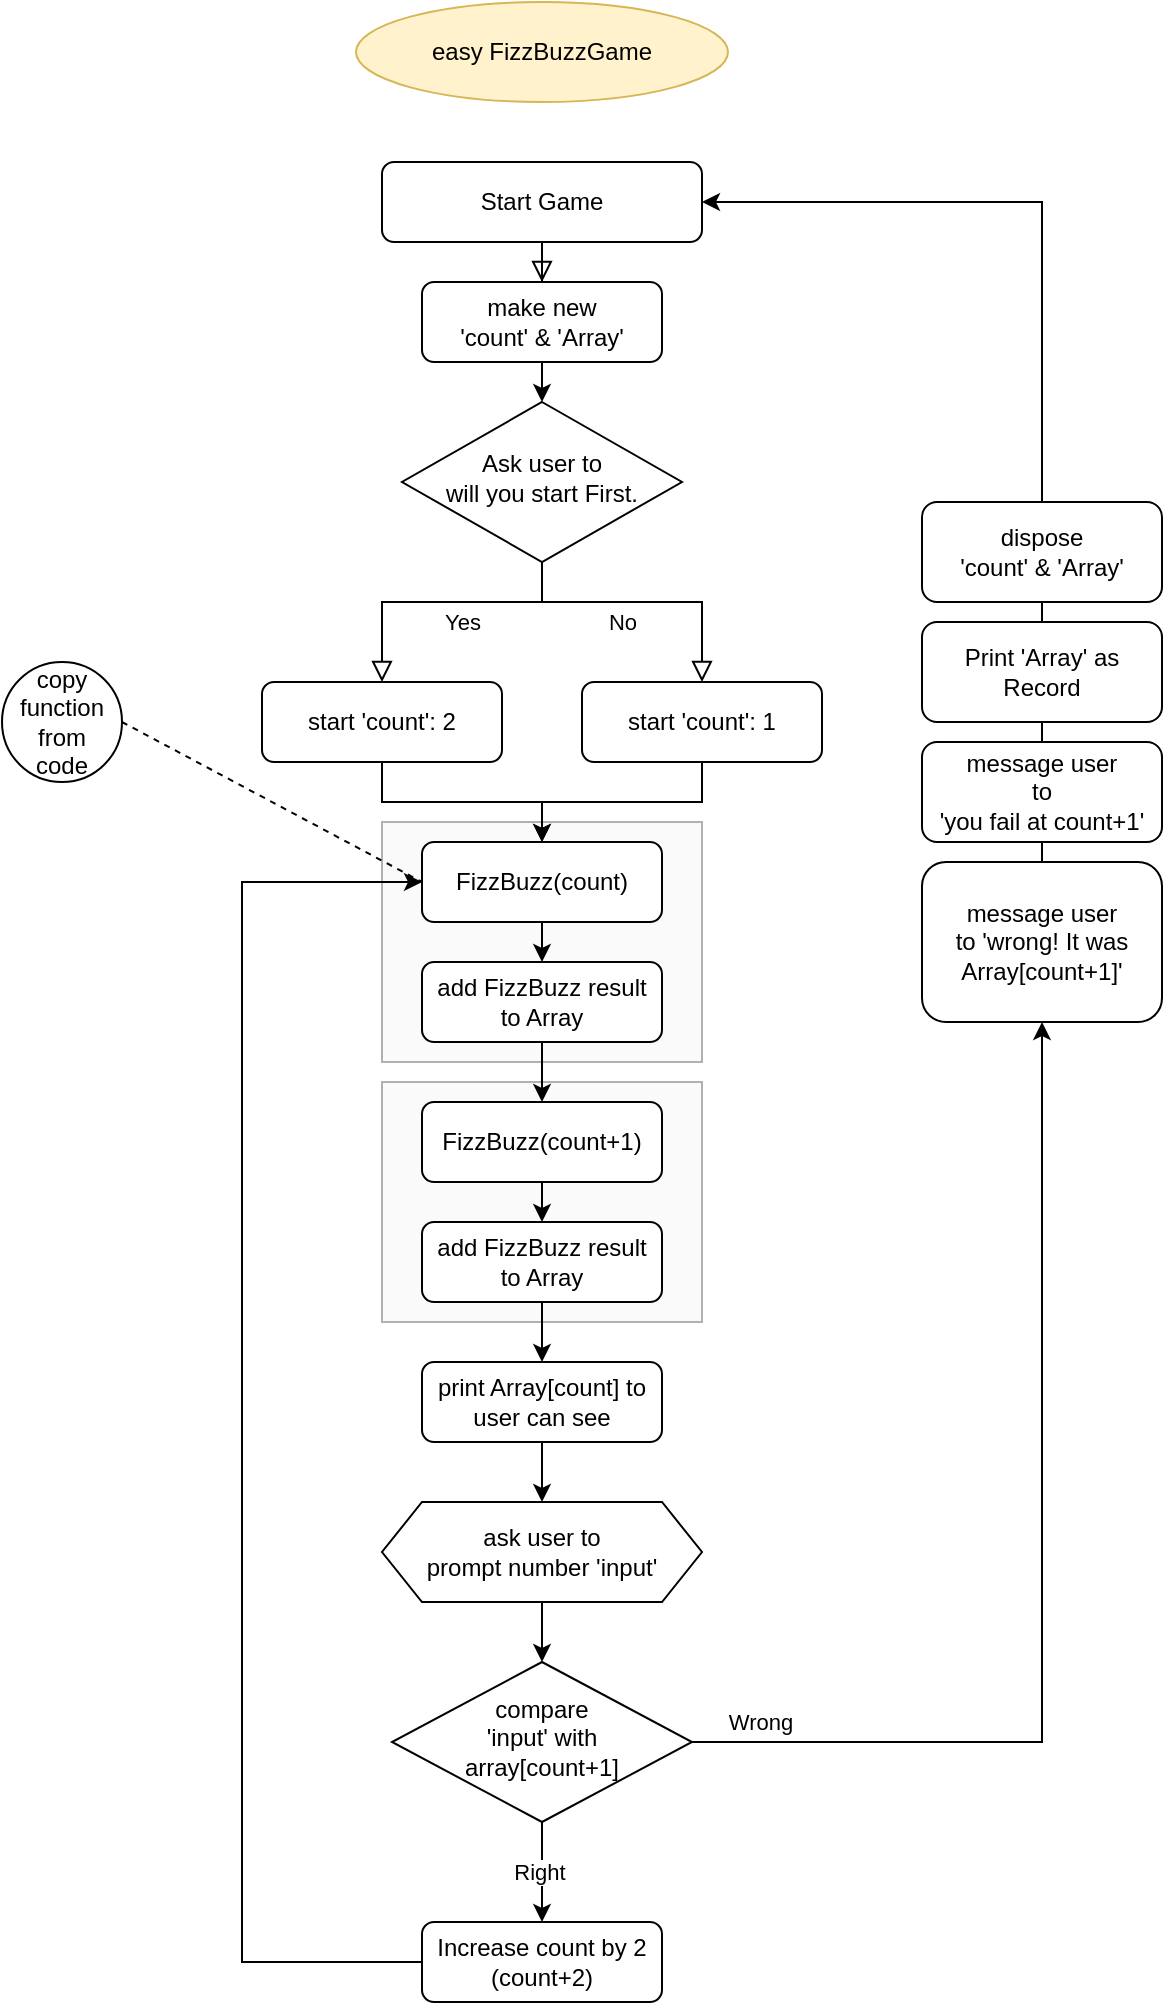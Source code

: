 <mxfile version="16.2.6" type="github">
  <diagram id="C5RBs43oDa-KdzZeNtuy" name="Page-1">
    <mxGraphModel dx="1730" dy="912" grid="1" gridSize="10" guides="1" tooltips="1" connect="1" arrows="1" fold="1" page="1" pageScale="1" pageWidth="827" pageHeight="1169" math="0" shadow="0">
      <root>
        <mxCell id="WIyWlLk6GJQsqaUBKTNV-0" />
        <mxCell id="WIyWlLk6GJQsqaUBKTNV-1" parent="WIyWlLk6GJQsqaUBKTNV-0" />
        <mxCell id="EPTJ6MVVniaNmqiESfoa-45" value="" style="rounded=0;whiteSpace=wrap;html=1;strokeColor=#666666;fillColor=#f5f5f5;fontColor=#333333;opacity=50;" vertex="1" parent="WIyWlLk6GJQsqaUBKTNV-1">
          <mxGeometry x="314" y="630" width="160" height="120" as="geometry" />
        </mxCell>
        <mxCell id="EPTJ6MVVniaNmqiESfoa-44" value="" style="rounded=0;whiteSpace=wrap;html=1;strokeColor=#666666;fillColor=#f5f5f5;fontColor=#333333;opacity=50;" vertex="1" parent="WIyWlLk6GJQsqaUBKTNV-1">
          <mxGeometry x="314" y="500" width="160" height="120" as="geometry" />
        </mxCell>
        <mxCell id="WIyWlLk6GJQsqaUBKTNV-2" value="" style="rounded=0;html=1;jettySize=auto;orthogonalLoop=1;fontSize=11;endArrow=block;endFill=0;endSize=8;strokeWidth=1;shadow=0;labelBackgroundColor=none;edgeStyle=orthogonalEdgeStyle;" parent="WIyWlLk6GJQsqaUBKTNV-1" source="WIyWlLk6GJQsqaUBKTNV-3" edge="1">
          <mxGeometry relative="1" as="geometry">
            <mxPoint x="474" y="430" as="targetPoint" />
            <Array as="points">
              <mxPoint x="394" y="390" />
              <mxPoint x="474" y="390" />
            </Array>
          </mxGeometry>
        </mxCell>
        <mxCell id="EPTJ6MVVniaNmqiESfoa-8" value="No" style="edgeLabel;html=1;align=center;verticalAlign=middle;resizable=0;points=[];" vertex="1" connectable="0" parent="WIyWlLk6GJQsqaUBKTNV-2">
          <mxGeometry x="-0.011" y="4" relative="1" as="geometry">
            <mxPoint x="-9" y="14" as="offset" />
          </mxGeometry>
        </mxCell>
        <mxCell id="WIyWlLk6GJQsqaUBKTNV-3" value="Ask user to&lt;br&gt;will you start First." style="rhombus;whiteSpace=wrap;html=1;shadow=0;fontFamily=Helvetica;fontSize=12;align=center;strokeWidth=1;spacing=6;spacingTop=-4;" parent="WIyWlLk6GJQsqaUBKTNV-1" vertex="1">
          <mxGeometry x="324" y="290" width="140" height="80" as="geometry" />
        </mxCell>
        <mxCell id="EPTJ6MVVniaNmqiESfoa-1" value="" style="rounded=0;html=1;jettySize=auto;orthogonalLoop=1;fontSize=11;endArrow=block;endFill=0;endSize=8;strokeWidth=1;shadow=0;labelBackgroundColor=none;edgeStyle=orthogonalEdgeStyle;entryX=0.5;entryY=0;entryDx=0;entryDy=0;" edge="1" source="EPTJ6MVVniaNmqiESfoa-2" parent="WIyWlLk6GJQsqaUBKTNV-1" target="EPTJ6MVVniaNmqiESfoa-47">
          <mxGeometry relative="1" as="geometry">
            <mxPoint x="414" y="310" as="targetPoint" />
          </mxGeometry>
        </mxCell>
        <mxCell id="EPTJ6MVVniaNmqiESfoa-2" value="Start Game" style="rounded=1;whiteSpace=wrap;html=1;fontSize=12;glass=0;strokeWidth=1;shadow=0;" vertex="1" parent="WIyWlLk6GJQsqaUBKTNV-1">
          <mxGeometry x="314" y="170" width="160" height="40" as="geometry" />
        </mxCell>
        <mxCell id="EPTJ6MVVniaNmqiESfoa-5" value="Yes" style="rounded=0;html=1;jettySize=auto;orthogonalLoop=1;fontSize=11;endArrow=block;endFill=0;endSize=8;strokeWidth=1;shadow=0;labelBackgroundColor=none;edgeStyle=orthogonalEdgeStyle;" edge="1" parent="WIyWlLk6GJQsqaUBKTNV-1">
          <mxGeometry x="-0.143" y="10" relative="1" as="geometry">
            <mxPoint x="394" y="370" as="sourcePoint" />
            <mxPoint x="314" y="430" as="targetPoint" />
            <Array as="points">
              <mxPoint x="394" y="390" />
              <mxPoint x="314" y="390" />
            </Array>
            <mxPoint as="offset" />
          </mxGeometry>
        </mxCell>
        <mxCell id="EPTJ6MVVniaNmqiESfoa-14" style="edgeStyle=orthogonalEdgeStyle;rounded=0;orthogonalLoop=1;jettySize=auto;html=1;entryX=0.5;entryY=1;entryDx=0;entryDy=0;" edge="1" parent="WIyWlLk6GJQsqaUBKTNV-1" source="EPTJ6MVVniaNmqiESfoa-7" target="EPTJ6MVVniaNmqiESfoa-54">
          <mxGeometry relative="1" as="geometry" />
        </mxCell>
        <mxCell id="EPTJ6MVVniaNmqiESfoa-37" value="Wrong" style="edgeLabel;html=1;align=center;verticalAlign=middle;resizable=0;points=[];" vertex="1" connectable="0" parent="EPTJ6MVVniaNmqiESfoa-14">
          <mxGeometry x="-0.802" y="-2" relative="1" as="geometry">
            <mxPoint x="-19" y="-12" as="offset" />
          </mxGeometry>
        </mxCell>
        <mxCell id="EPTJ6MVVniaNmqiESfoa-17" value="Right&amp;nbsp;" style="edgeStyle=orthogonalEdgeStyle;rounded=0;orthogonalLoop=1;jettySize=auto;html=1;exitX=0.5;exitY=1;exitDx=0;exitDy=0;entryX=0.5;entryY=0;entryDx=0;entryDy=0;" edge="1" parent="WIyWlLk6GJQsqaUBKTNV-1" source="EPTJ6MVVniaNmqiESfoa-7" target="EPTJ6MVVniaNmqiESfoa-18">
          <mxGeometry relative="1" as="geometry">
            <mxPoint x="394" y="970" as="targetPoint" />
          </mxGeometry>
        </mxCell>
        <mxCell id="EPTJ6MVVniaNmqiESfoa-7" value="compare&lt;br&gt;&#39;input&#39; with&lt;br&gt;array[count+1]" style="rhombus;whiteSpace=wrap;html=1;shadow=0;fontFamily=Helvetica;fontSize=12;align=center;strokeWidth=1;spacing=6;spacingTop=-4;" vertex="1" parent="WIyWlLk6GJQsqaUBKTNV-1">
          <mxGeometry x="319" y="920" width="150" height="80" as="geometry" />
        </mxCell>
        <mxCell id="EPTJ6MVVniaNmqiESfoa-11" style="edgeStyle=orthogonalEdgeStyle;rounded=0;orthogonalLoop=1;jettySize=auto;html=1;entryX=0.5;entryY=0;entryDx=0;entryDy=0;" edge="1" parent="WIyWlLk6GJQsqaUBKTNV-1" source="EPTJ6MVVniaNmqiESfoa-9" target="EPTJ6MVVniaNmqiESfoa-21">
          <mxGeometry relative="1" as="geometry" />
        </mxCell>
        <mxCell id="EPTJ6MVVniaNmqiESfoa-9" value="start &#39;count&#39;: 2" style="rounded=1;whiteSpace=wrap;html=1;fontSize=12;glass=0;strokeWidth=1;shadow=0;" vertex="1" parent="WIyWlLk6GJQsqaUBKTNV-1">
          <mxGeometry x="254" y="430" width="120" height="40" as="geometry" />
        </mxCell>
        <mxCell id="EPTJ6MVVniaNmqiESfoa-12" style="edgeStyle=orthogonalEdgeStyle;rounded=0;orthogonalLoop=1;jettySize=auto;html=1;entryX=0.5;entryY=0;entryDx=0;entryDy=0;" edge="1" parent="WIyWlLk6GJQsqaUBKTNV-1" source="EPTJ6MVVniaNmqiESfoa-10" target="EPTJ6MVVniaNmqiESfoa-21">
          <mxGeometry relative="1" as="geometry" />
        </mxCell>
        <mxCell id="EPTJ6MVVniaNmqiESfoa-10" value="start &#39;count&#39;: 1" style="rounded=1;whiteSpace=wrap;html=1;fontSize=12;glass=0;strokeWidth=1;shadow=0;" vertex="1" parent="WIyWlLk6GJQsqaUBKTNV-1">
          <mxGeometry x="414" y="430" width="120" height="40" as="geometry" />
        </mxCell>
        <mxCell id="EPTJ6MVVniaNmqiESfoa-15" style="edgeStyle=orthogonalEdgeStyle;rounded=0;orthogonalLoop=1;jettySize=auto;html=1;exitX=0.5;exitY=0;exitDx=0;exitDy=0;entryX=1;entryY=0.5;entryDx=0;entryDy=0;" edge="1" parent="WIyWlLk6GJQsqaUBKTNV-1" source="EPTJ6MVVniaNmqiESfoa-54" target="EPTJ6MVVniaNmqiESfoa-2">
          <mxGeometry relative="1" as="geometry" />
        </mxCell>
        <mxCell id="EPTJ6MVVniaNmqiESfoa-13" value="message user&lt;br&gt;to &lt;br&gt;&#39;you fail at count+1&#39;" style="rounded=1;whiteSpace=wrap;html=1;fontSize=12;glass=0;strokeWidth=1;shadow=0;" vertex="1" parent="WIyWlLk6GJQsqaUBKTNV-1">
          <mxGeometry x="584" y="460" width="120" height="50" as="geometry" />
        </mxCell>
        <mxCell id="EPTJ6MVVniaNmqiESfoa-52" style="edgeStyle=orthogonalEdgeStyle;rounded=0;orthogonalLoop=1;jettySize=auto;html=1;exitX=0;exitY=0.5;exitDx=0;exitDy=0;entryX=0;entryY=0.5;entryDx=0;entryDy=0;" edge="1" parent="WIyWlLk6GJQsqaUBKTNV-1" source="EPTJ6MVVniaNmqiESfoa-18" target="EPTJ6MVVniaNmqiESfoa-21">
          <mxGeometry relative="1" as="geometry">
            <Array as="points">
              <mxPoint x="244" y="1070" />
              <mxPoint x="244" y="530" />
            </Array>
          </mxGeometry>
        </mxCell>
        <mxCell id="EPTJ6MVVniaNmqiESfoa-18" value="Increase count by 2&lt;br&gt;(count+2)" style="rounded=1;whiteSpace=wrap;html=1;fontSize=12;glass=0;strokeWidth=1;shadow=0;" vertex="1" parent="WIyWlLk6GJQsqaUBKTNV-1">
          <mxGeometry x="334" y="1050" width="120" height="40" as="geometry" />
        </mxCell>
        <mxCell id="EPTJ6MVVniaNmqiESfoa-30" style="edgeStyle=orthogonalEdgeStyle;rounded=0;orthogonalLoop=1;jettySize=auto;html=1;exitX=0.5;exitY=1;exitDx=0;exitDy=0;entryX=0.5;entryY=0;entryDx=0;entryDy=0;" edge="1" parent="WIyWlLk6GJQsqaUBKTNV-1" source="EPTJ6MVVniaNmqiESfoa-21" target="EPTJ6MVVniaNmqiESfoa-29">
          <mxGeometry relative="1" as="geometry" />
        </mxCell>
        <mxCell id="EPTJ6MVVniaNmqiESfoa-21" value="FizzBuzz(count)" style="rounded=1;whiteSpace=wrap;html=1;fontSize=12;glass=0;strokeWidth=1;shadow=0;" vertex="1" parent="WIyWlLk6GJQsqaUBKTNV-1">
          <mxGeometry x="334" y="510" width="120" height="40" as="geometry" />
        </mxCell>
        <mxCell id="EPTJ6MVVniaNmqiESfoa-32" style="edgeStyle=orthogonalEdgeStyle;rounded=0;orthogonalLoop=1;jettySize=auto;html=1;exitX=0.5;exitY=1;exitDx=0;exitDy=0;entryX=0.5;entryY=0;entryDx=0;entryDy=0;" edge="1" parent="WIyWlLk6GJQsqaUBKTNV-1" source="EPTJ6MVVniaNmqiESfoa-29" target="EPTJ6MVVniaNmqiESfoa-38">
          <mxGeometry relative="1" as="geometry" />
        </mxCell>
        <mxCell id="EPTJ6MVVniaNmqiESfoa-29" value="add FizzBuzz result to Array" style="rounded=1;whiteSpace=wrap;html=1;fontSize=12;glass=0;strokeWidth=1;shadow=0;" vertex="1" parent="WIyWlLk6GJQsqaUBKTNV-1">
          <mxGeometry x="334" y="570" width="120" height="40" as="geometry" />
        </mxCell>
        <mxCell id="EPTJ6MVVniaNmqiESfoa-33" style="edgeStyle=orthogonalEdgeStyle;rounded=0;orthogonalLoop=1;jettySize=auto;html=1;exitX=0.5;exitY=1;exitDx=0;exitDy=0;entryX=0.5;entryY=0;entryDx=0;entryDy=0;" edge="1" parent="WIyWlLk6GJQsqaUBKTNV-1" source="EPTJ6MVVniaNmqiESfoa-31" target="EPTJ6MVVniaNmqiESfoa-50">
          <mxGeometry relative="1" as="geometry" />
        </mxCell>
        <mxCell id="EPTJ6MVVniaNmqiESfoa-31" value="print Array[count] to&lt;br&gt;user can see" style="rounded=1;whiteSpace=wrap;html=1;fontSize=12;glass=0;strokeWidth=1;shadow=0;" vertex="1" parent="WIyWlLk6GJQsqaUBKTNV-1">
          <mxGeometry x="334" y="770" width="120" height="40" as="geometry" />
        </mxCell>
        <mxCell id="EPTJ6MVVniaNmqiESfoa-34" value="copy function&lt;br&gt;from&lt;br&gt;code" style="ellipse;whiteSpace=wrap;html=1;aspect=fixed;" vertex="1" parent="WIyWlLk6GJQsqaUBKTNV-1">
          <mxGeometry x="124" y="420" width="60" height="60" as="geometry" />
        </mxCell>
        <mxCell id="EPTJ6MVVniaNmqiESfoa-35" value="" style="endArrow=none;dashed=1;html=1;rounded=0;entryX=0;entryY=0.5;entryDx=0;entryDy=0;exitX=1;exitY=0.5;exitDx=0;exitDy=0;" edge="1" parent="WIyWlLk6GJQsqaUBKTNV-1" source="EPTJ6MVVniaNmqiESfoa-34" target="EPTJ6MVVniaNmqiESfoa-21">
          <mxGeometry width="50" height="50" relative="1" as="geometry">
            <mxPoint x="174" y="680" as="sourcePoint" />
            <mxPoint x="224" y="630" as="targetPoint" />
          </mxGeometry>
        </mxCell>
        <mxCell id="EPTJ6MVVniaNmqiESfoa-41" style="edgeStyle=orthogonalEdgeStyle;rounded=0;orthogonalLoop=1;jettySize=auto;html=1;exitX=0.5;exitY=1;exitDx=0;exitDy=0;entryX=0.5;entryY=0;entryDx=0;entryDy=0;" edge="1" parent="WIyWlLk6GJQsqaUBKTNV-1" source="EPTJ6MVVniaNmqiESfoa-38" target="EPTJ6MVVniaNmqiESfoa-40">
          <mxGeometry relative="1" as="geometry" />
        </mxCell>
        <mxCell id="EPTJ6MVVniaNmqiESfoa-38" value="FizzBuzz(count+1)" style="rounded=1;whiteSpace=wrap;html=1;fontSize=12;glass=0;strokeWidth=1;shadow=0;" vertex="1" parent="WIyWlLk6GJQsqaUBKTNV-1">
          <mxGeometry x="334" y="640" width="120" height="40" as="geometry" />
        </mxCell>
        <mxCell id="EPTJ6MVVniaNmqiESfoa-46" style="edgeStyle=orthogonalEdgeStyle;rounded=0;orthogonalLoop=1;jettySize=auto;html=1;exitX=0.5;exitY=1;exitDx=0;exitDy=0;entryX=0.5;entryY=0;entryDx=0;entryDy=0;" edge="1" parent="WIyWlLk6GJQsqaUBKTNV-1" source="EPTJ6MVVniaNmqiESfoa-40" target="EPTJ6MVVniaNmqiESfoa-31">
          <mxGeometry relative="1" as="geometry" />
        </mxCell>
        <mxCell id="EPTJ6MVVniaNmqiESfoa-40" value="add FizzBuzz result to Array" style="rounded=1;whiteSpace=wrap;html=1;fontSize=12;glass=0;strokeWidth=1;shadow=0;" vertex="1" parent="WIyWlLk6GJQsqaUBKTNV-1">
          <mxGeometry x="334" y="700" width="120" height="40" as="geometry" />
        </mxCell>
        <mxCell id="EPTJ6MVVniaNmqiESfoa-48" style="edgeStyle=orthogonalEdgeStyle;rounded=0;orthogonalLoop=1;jettySize=auto;html=1;exitX=0.5;exitY=1;exitDx=0;exitDy=0;entryX=0.5;entryY=0;entryDx=0;entryDy=0;" edge="1" parent="WIyWlLk6GJQsqaUBKTNV-1" source="EPTJ6MVVniaNmqiESfoa-47" target="WIyWlLk6GJQsqaUBKTNV-3">
          <mxGeometry relative="1" as="geometry" />
        </mxCell>
        <mxCell id="EPTJ6MVVniaNmqiESfoa-47" value="make new&lt;br&gt;&#39;count&#39; &amp;amp; &#39;Array&#39;" style="rounded=1;whiteSpace=wrap;html=1;fontSize=12;glass=0;strokeWidth=1;shadow=0;" vertex="1" parent="WIyWlLk6GJQsqaUBKTNV-1">
          <mxGeometry x="334" y="230" width="120" height="40" as="geometry" />
        </mxCell>
        <mxCell id="EPTJ6MVVniaNmqiESfoa-49" value="dispose&lt;br&gt;&#39;count&#39; &amp;amp; &#39;Array&#39;" style="rounded=1;whiteSpace=wrap;html=1;fontSize=12;glass=0;strokeWidth=1;shadow=0;" vertex="1" parent="WIyWlLk6GJQsqaUBKTNV-1">
          <mxGeometry x="584" y="340" width="120" height="50" as="geometry" />
        </mxCell>
        <mxCell id="EPTJ6MVVniaNmqiESfoa-51" style="edgeStyle=orthogonalEdgeStyle;rounded=0;orthogonalLoop=1;jettySize=auto;html=1;exitX=0.5;exitY=1;exitDx=0;exitDy=0;entryX=0.5;entryY=0;entryDx=0;entryDy=0;" edge="1" parent="WIyWlLk6GJQsqaUBKTNV-1" source="EPTJ6MVVniaNmqiESfoa-50" target="EPTJ6MVVniaNmqiESfoa-7">
          <mxGeometry relative="1" as="geometry" />
        </mxCell>
        <mxCell id="EPTJ6MVVniaNmqiESfoa-50" value="&lt;span&gt;ask user to&lt;br&gt;prompt&amp;nbsp;&lt;/span&gt;&lt;span&gt;number &#39;input&#39;&lt;/span&gt;" style="shape=hexagon;perimeter=hexagonPerimeter2;whiteSpace=wrap;html=1;fixedSize=1;" vertex="1" parent="WIyWlLk6GJQsqaUBKTNV-1">
          <mxGeometry x="314" y="840" width="160" height="50" as="geometry" />
        </mxCell>
        <mxCell id="EPTJ6MVVniaNmqiESfoa-53" value="Print &#39;Array&#39; as Record" style="rounded=1;whiteSpace=wrap;html=1;fontSize=12;glass=0;strokeWidth=1;shadow=0;" vertex="1" parent="WIyWlLk6GJQsqaUBKTNV-1">
          <mxGeometry x="584" y="400" width="120" height="50" as="geometry" />
        </mxCell>
        <mxCell id="EPTJ6MVVniaNmqiESfoa-54" value="message user&lt;br&gt;to &#39;wrong! It was Array[count+1]&#39;" style="rounded=1;whiteSpace=wrap;html=1;fontSize=12;glass=0;strokeWidth=1;shadow=0;" vertex="1" parent="WIyWlLk6GJQsqaUBKTNV-1">
          <mxGeometry x="584" y="520" width="120" height="80" as="geometry" />
        </mxCell>
        <mxCell id="EPTJ6MVVniaNmqiESfoa-56" value="easy FizzBuzzGame" style="ellipse;whiteSpace=wrap;html=1;fillColor=#fff2cc;strokeColor=#d6b656;" vertex="1" parent="WIyWlLk6GJQsqaUBKTNV-1">
          <mxGeometry x="301" y="90" width="186" height="50" as="geometry" />
        </mxCell>
      </root>
    </mxGraphModel>
  </diagram>
</mxfile>
